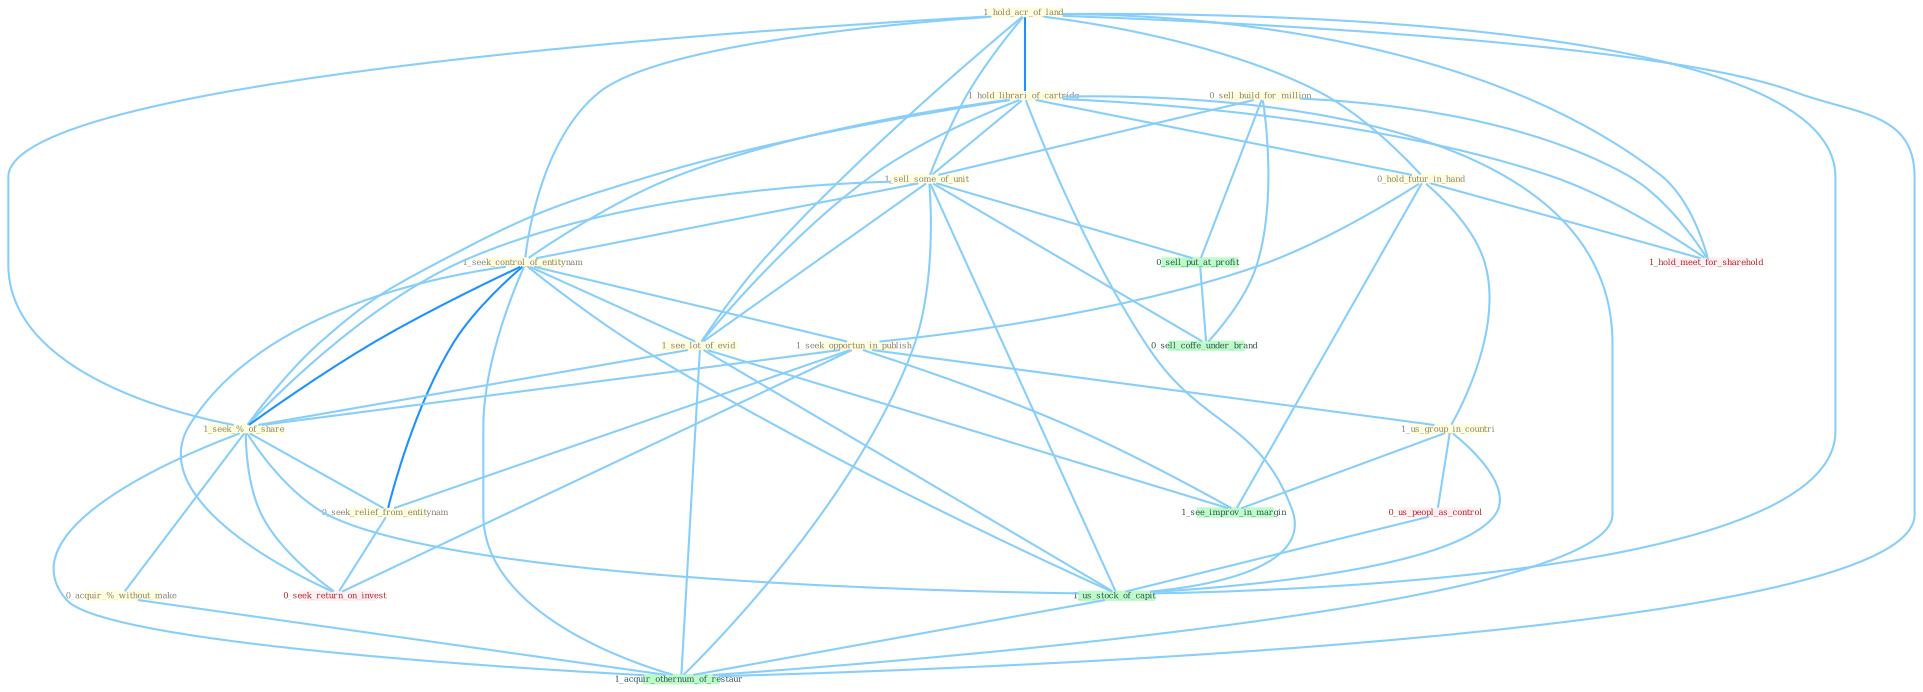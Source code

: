 Graph G{ 
    node
    [shape=polygon,style=filled,width=.5,height=.06,color="#BDFCC9",fixedsize=true,fontsize=4,
    fontcolor="#2f4f4f"];
    {node
    [color="#ffffe0", fontcolor="#8b7d6b"] "1_hold_acr_of_land " "1_hold_librari_of_cartridg " "0_sell_build_for_million " "0_hold_futur_in_hand " "1_sell_some_of_unit " "1_seek_control_of_entitynam " "1_seek_opportun_in_publish " "1_see_lot_of_evid " "1_seek_%_of_share " "0_acquir_%_without_make " "1_us_group_in_countri " "0_seek_relief_from_entitynam "}
{node [color="#fff0f5", fontcolor="#b22222"] "0_us_peopl_as_control " "0_seek_return_on_invest " "1_hold_meet_for_sharehold "}
edge [color="#B0E2FF"];

	"1_hold_acr_of_land " -- "1_hold_librari_of_cartridg " [w="2", color="#1e90ff" , len=0.8];
	"1_hold_acr_of_land " -- "0_hold_futur_in_hand " [w="1", color="#87cefa" ];
	"1_hold_acr_of_land " -- "1_sell_some_of_unit " [w="1", color="#87cefa" ];
	"1_hold_acr_of_land " -- "1_seek_control_of_entitynam " [w="1", color="#87cefa" ];
	"1_hold_acr_of_land " -- "1_see_lot_of_evid " [w="1", color="#87cefa" ];
	"1_hold_acr_of_land " -- "1_seek_%_of_share " [w="1", color="#87cefa" ];
	"1_hold_acr_of_land " -- "1_us_stock_of_capit " [w="1", color="#87cefa" ];
	"1_hold_acr_of_land " -- "1_hold_meet_for_sharehold " [w="1", color="#87cefa" ];
	"1_hold_acr_of_land " -- "1_acquir_othernum_of_restaur " [w="1", color="#87cefa" ];
	"1_hold_librari_of_cartridg " -- "0_hold_futur_in_hand " [w="1", color="#87cefa" ];
	"1_hold_librari_of_cartridg " -- "1_sell_some_of_unit " [w="1", color="#87cefa" ];
	"1_hold_librari_of_cartridg " -- "1_seek_control_of_entitynam " [w="1", color="#87cefa" ];
	"1_hold_librari_of_cartridg " -- "1_see_lot_of_evid " [w="1", color="#87cefa" ];
	"1_hold_librari_of_cartridg " -- "1_seek_%_of_share " [w="1", color="#87cefa" ];
	"1_hold_librari_of_cartridg " -- "1_us_stock_of_capit " [w="1", color="#87cefa" ];
	"1_hold_librari_of_cartridg " -- "1_hold_meet_for_sharehold " [w="1", color="#87cefa" ];
	"1_hold_librari_of_cartridg " -- "1_acquir_othernum_of_restaur " [w="1", color="#87cefa" ];
	"0_sell_build_for_million " -- "1_sell_some_of_unit " [w="1", color="#87cefa" ];
	"0_sell_build_for_million " -- "0_sell_put_at_profit " [w="1", color="#87cefa" ];
	"0_sell_build_for_million " -- "0_sell_coffe_under_brand " [w="1", color="#87cefa" ];
	"0_sell_build_for_million " -- "1_hold_meet_for_sharehold " [w="1", color="#87cefa" ];
	"0_hold_futur_in_hand " -- "1_seek_opportun_in_publish " [w="1", color="#87cefa" ];
	"0_hold_futur_in_hand " -- "1_us_group_in_countri " [w="1", color="#87cefa" ];
	"0_hold_futur_in_hand " -- "1_see_improv_in_margin " [w="1", color="#87cefa" ];
	"0_hold_futur_in_hand " -- "1_hold_meet_for_sharehold " [w="1", color="#87cefa" ];
	"1_sell_some_of_unit " -- "1_seek_control_of_entitynam " [w="1", color="#87cefa" ];
	"1_sell_some_of_unit " -- "1_see_lot_of_evid " [w="1", color="#87cefa" ];
	"1_sell_some_of_unit " -- "1_seek_%_of_share " [w="1", color="#87cefa" ];
	"1_sell_some_of_unit " -- "0_sell_put_at_profit " [w="1", color="#87cefa" ];
	"1_sell_some_of_unit " -- "1_us_stock_of_capit " [w="1", color="#87cefa" ];
	"1_sell_some_of_unit " -- "0_sell_coffe_under_brand " [w="1", color="#87cefa" ];
	"1_sell_some_of_unit " -- "1_acquir_othernum_of_restaur " [w="1", color="#87cefa" ];
	"1_seek_control_of_entitynam " -- "1_seek_opportun_in_publish " [w="1", color="#87cefa" ];
	"1_seek_control_of_entitynam " -- "1_see_lot_of_evid " [w="1", color="#87cefa" ];
	"1_seek_control_of_entitynam " -- "1_seek_%_of_share " [w="2", color="#1e90ff" , len=0.8];
	"1_seek_control_of_entitynam " -- "0_seek_relief_from_entitynam " [w="2", color="#1e90ff" , len=0.8];
	"1_seek_control_of_entitynam " -- "0_seek_return_on_invest " [w="1", color="#87cefa" ];
	"1_seek_control_of_entitynam " -- "1_us_stock_of_capit " [w="1", color="#87cefa" ];
	"1_seek_control_of_entitynam " -- "1_acquir_othernum_of_restaur " [w="1", color="#87cefa" ];
	"1_seek_opportun_in_publish " -- "1_seek_%_of_share " [w="1", color="#87cefa" ];
	"1_seek_opportun_in_publish " -- "1_us_group_in_countri " [w="1", color="#87cefa" ];
	"1_seek_opportun_in_publish " -- "0_seek_relief_from_entitynam " [w="1", color="#87cefa" ];
	"1_seek_opportun_in_publish " -- "0_seek_return_on_invest " [w="1", color="#87cefa" ];
	"1_seek_opportun_in_publish " -- "1_see_improv_in_margin " [w="1", color="#87cefa" ];
	"1_see_lot_of_evid " -- "1_seek_%_of_share " [w="1", color="#87cefa" ];
	"1_see_lot_of_evid " -- "1_us_stock_of_capit " [w="1", color="#87cefa" ];
	"1_see_lot_of_evid " -- "1_see_improv_in_margin " [w="1", color="#87cefa" ];
	"1_see_lot_of_evid " -- "1_acquir_othernum_of_restaur " [w="1", color="#87cefa" ];
	"1_seek_%_of_share " -- "0_acquir_%_without_make " [w="1", color="#87cefa" ];
	"1_seek_%_of_share " -- "0_seek_relief_from_entitynam " [w="1", color="#87cefa" ];
	"1_seek_%_of_share " -- "0_seek_return_on_invest " [w="1", color="#87cefa" ];
	"1_seek_%_of_share " -- "1_us_stock_of_capit " [w="1", color="#87cefa" ];
	"1_seek_%_of_share " -- "1_acquir_othernum_of_restaur " [w="1", color="#87cefa" ];
	"0_acquir_%_without_make " -- "1_acquir_othernum_of_restaur " [w="1", color="#87cefa" ];
	"1_us_group_in_countri " -- "0_us_peopl_as_control " [w="1", color="#87cefa" ];
	"1_us_group_in_countri " -- "1_us_stock_of_capit " [w="1", color="#87cefa" ];
	"1_us_group_in_countri " -- "1_see_improv_in_margin " [w="1", color="#87cefa" ];
	"0_seek_relief_from_entitynam " -- "0_seek_return_on_invest " [w="1", color="#87cefa" ];
	"0_us_peopl_as_control " -- "1_us_stock_of_capit " [w="1", color="#87cefa" ];
	"0_sell_put_at_profit " -- "0_sell_coffe_under_brand " [w="1", color="#87cefa" ];
	"1_us_stock_of_capit " -- "1_acquir_othernum_of_restaur " [w="1", color="#87cefa" ];
}
